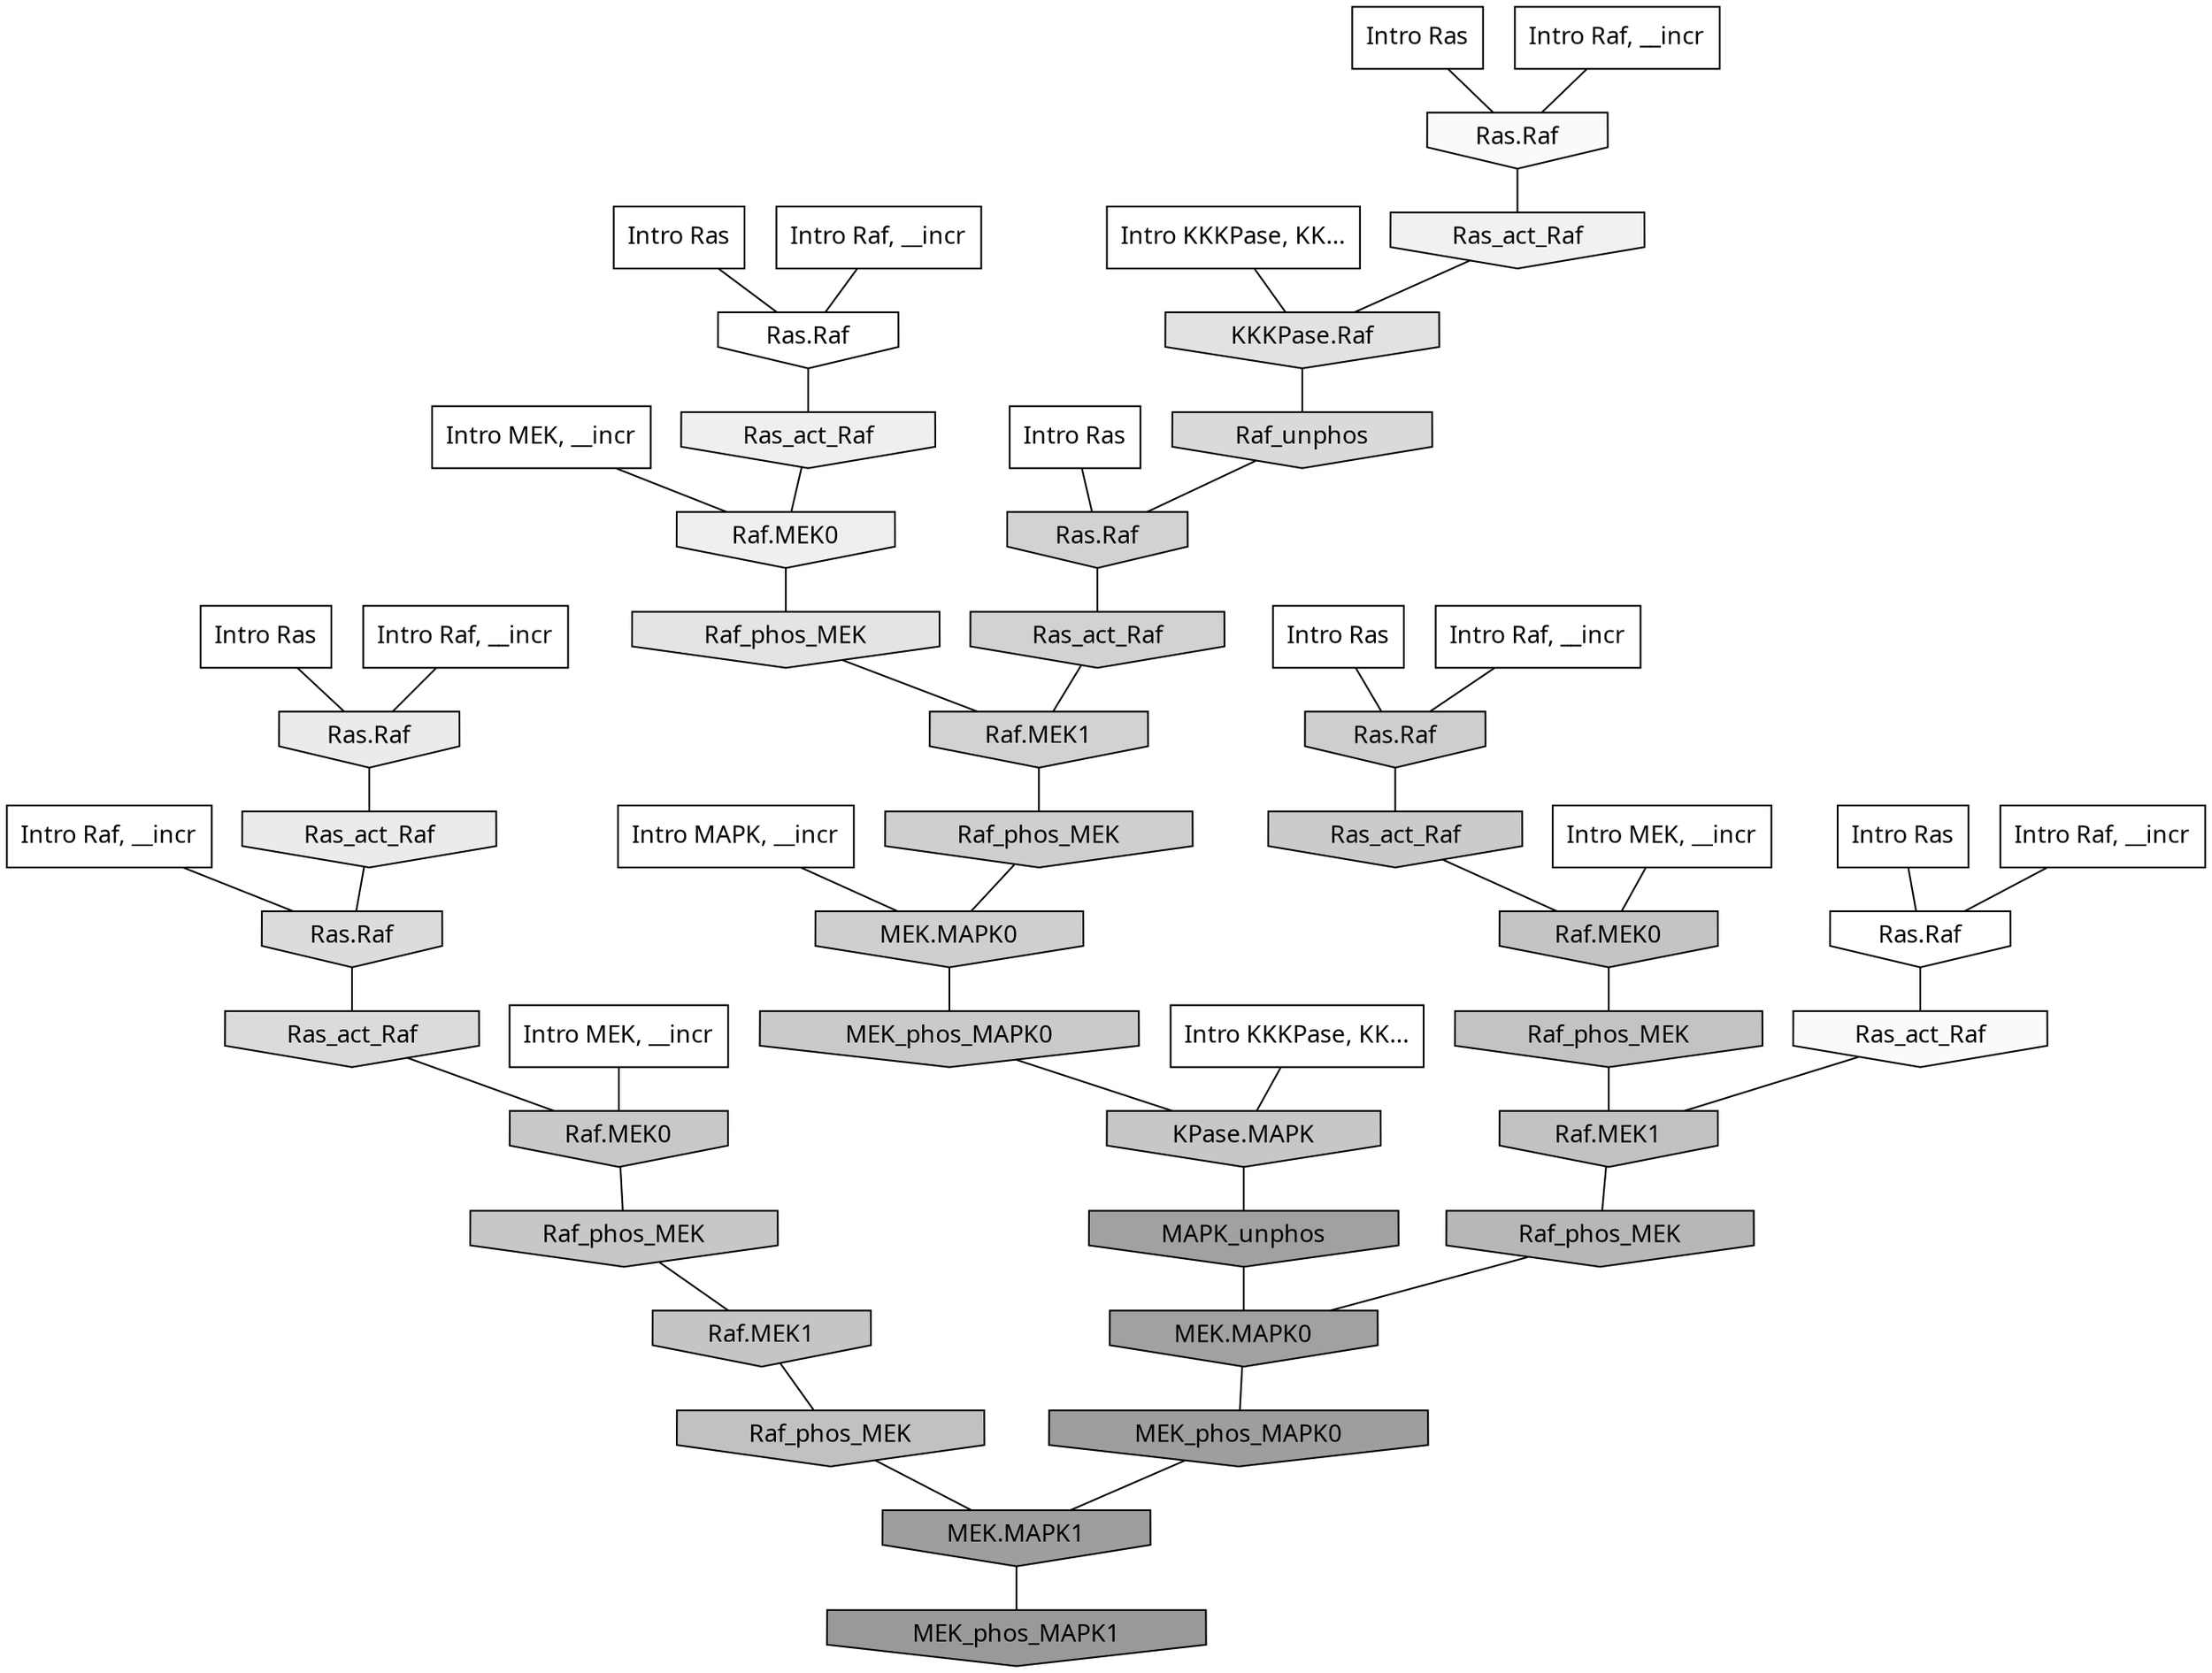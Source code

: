 digraph G{
  rankdir="TB";
  ranksep=0.30;
  node [fontname="CMU Serif"];
  edge [fontname="CMU Serif"];
  
  8 [label="Intro Ras", shape=rectangle, style=filled, fillcolor="0.000 0.000 1.000"]
  
  17 [label="Intro Ras", shape=rectangle, style=filled, fillcolor="0.000 0.000 1.000"]
  
  32 [label="Intro Ras", shape=rectangle, style=filled, fillcolor="0.000 0.000 1.000"]
  
  46 [label="Intro Ras", shape=rectangle, style=filled, fillcolor="0.000 0.000 1.000"]
  
  86 [label="Intro Ras", shape=rectangle, style=filled, fillcolor="0.000 0.000 1.000"]
  
  90 [label="Intro Ras", shape=rectangle, style=filled, fillcolor="0.000 0.000 1.000"]
  
  141 [label="Intro Raf, __incr", shape=rectangle, style=filled, fillcolor="0.000 0.000 1.000"]
  
  162 [label="Intro Raf, __incr", shape=rectangle, style=filled, fillcolor="0.000 0.000 1.000"]
  
  227 [label="Intro Raf, __incr", shape=rectangle, style=filled, fillcolor="0.000 0.000 1.000"]
  
  256 [label="Intro Raf, __incr", shape=rectangle, style=filled, fillcolor="0.000 0.000 1.000"]
  
  853 [label="Intro Raf, __incr", shape=rectangle, style=filled, fillcolor="0.000 0.000 1.000"]
  
  1086 [label="Intro Raf, __incr", shape=rectangle, style=filled, fillcolor="0.000 0.000 1.000"]
  
  1364 [label="Intro MEK, __incr", shape=rectangle, style=filled, fillcolor="0.000 0.000 1.000"]
  
  1416 [label="Intro MEK, __incr", shape=rectangle, style=filled, fillcolor="0.000 0.000 1.000"]
  
  1827 [label="Intro MEK, __incr", shape=rectangle, style=filled, fillcolor="0.000 0.000 1.000"]
  
  2625 [label="Intro MAPK, __incr", shape=rectangle, style=filled, fillcolor="0.000 0.000 1.000"]
  
  3123 [label="Intro KKKPase, KK...", shape=rectangle, style=filled, fillcolor="0.000 0.000 1.000"]
  
  3131 [label="Intro KKKPase, KK...", shape=rectangle, style=filled, fillcolor="0.000 0.000 1.000"]
  
  3244 [label="Ras.Raf", shape=invhouse, style=filled, fillcolor="0.000 0.000 1.000"]
  
  3251 [label="Ras.Raf", shape=invhouse, style=filled, fillcolor="0.000 0.000 1.000"]
  
  3519 [label="Ras_act_Raf", shape=invhouse, style=filled, fillcolor="0.000 0.000 0.978"]
  
  3521 [label="Ras.Raf", shape=invhouse, style=filled, fillcolor="0.000 0.000 0.978"]
  
  4140 [label="Ras_act_Raf", shape=invhouse, style=filled, fillcolor="0.000 0.000 0.945"]
  
  4313 [label="Ras_act_Raf", shape=invhouse, style=filled, fillcolor="0.000 0.000 0.936"]
  
  4315 [label="Raf.MEK0", shape=invhouse, style=filled, fillcolor="0.000 0.000 0.936"]
  
  4685 [label="Ras.Raf", shape=invhouse, style=filled, fillcolor="0.000 0.000 0.921"]
  
  4763 [label="Ras_act_Raf", shape=invhouse, style=filled, fillcolor="0.000 0.000 0.918"]
  
  5444 [label="Raf_phos_MEK", shape=invhouse, style=filled, fillcolor="0.000 0.000 0.892"]
  
  5629 [label="KKKPase.Raf", shape=invhouse, style=filled, fillcolor="0.000 0.000 0.884"]
  
  6257 [label="Ras.Raf", shape=invhouse, style=filled, fillcolor="0.000 0.000 0.863"]
  
  6459 [label="Ras_act_Raf", shape=invhouse, style=filled, fillcolor="0.000 0.000 0.858"]
  
  6684 [label="Raf_unphos", shape=invhouse, style=filled, fillcolor="0.000 0.000 0.852"]
  
  8051 [label="Ras.Raf", shape=invhouse, style=filled, fillcolor="0.000 0.000 0.822"]
  
  8083 [label="Ras_act_Raf", shape=invhouse, style=filled, fillcolor="0.000 0.000 0.822"]
  
  8088 [label="Raf.MEK1", shape=invhouse, style=filled, fillcolor="0.000 0.000 0.822"]
  
  8565 [label="Raf_phos_MEK", shape=invhouse, style=filled, fillcolor="0.000 0.000 0.812"]
  
  8567 [label="MEK.MAPK0", shape=invhouse, style=filled, fillcolor="0.000 0.000 0.812"]
  
  8909 [label="Ras.Raf", shape=invhouse, style=filled, fillcolor="0.000 0.000 0.806"]
  
  9659 [label="Ras_act_Raf", shape=invhouse, style=filled, fillcolor="0.000 0.000 0.794"]
  
  9966 [label="MEK_phos_MAPK0", shape=invhouse, style=filled, fillcolor="0.000 0.000 0.790"]
  
  10445 [label="Raf.MEK0", shape=invhouse, style=filled, fillcolor="0.000 0.000 0.783"]
  
  10571 [label="KPase.MAPK", shape=invhouse, style=filled, fillcolor="0.000 0.000 0.781"]
  
  10643 [label="Raf_phos_MEK", shape=invhouse, style=filled, fillcolor="0.000 0.000 0.780"]
  
  11377 [label="Raf.MEK1", shape=invhouse, style=filled, fillcolor="0.000 0.000 0.771"]
  
  11789 [label="Raf.MEK0", shape=invhouse, style=filled, fillcolor="0.000 0.000 0.766"]
  
  11926 [label="Raf_phos_MEK", shape=invhouse, style=filled, fillcolor="0.000 0.000 0.764"]
  
  12202 [label="Raf.MEK1", shape=invhouse, style=filled, fillcolor="0.000 0.000 0.761"]
  
  12781 [label="Raf_phos_MEK", shape=invhouse, style=filled, fillcolor="0.000 0.000 0.755"]
  
  16385 [label="Raf_phos_MEK", shape=invhouse, style=filled, fillcolor="0.000 0.000 0.716"]
  
  19662 [label="MAPK_unphos", shape=invhouse, style=filled, fillcolor="0.000 0.000 0.632"]
  
  19663 [label="MEK.MAPK0", shape=invhouse, style=filled, fillcolor="0.000 0.000 0.632"]
  
  20024 [label="MEK_phos_MAPK0", shape=invhouse, style=filled, fillcolor="0.000 0.000 0.619"]
  
  20029 [label="MEK.MAPK1", shape=invhouse, style=filled, fillcolor="0.000 0.000 0.619"]
  
  20576 [label="MEK_phos_MAPK1", shape=invhouse, style=filled, fillcolor="0.000 0.000 0.600"]
  
  
  20029 -> 20576 [dir=none, color="0.000 0.000 0.000"] 
  20024 -> 20029 [dir=none, color="0.000 0.000 0.000"] 
  19663 -> 20024 [dir=none, color="0.000 0.000 0.000"] 
  19662 -> 19663 [dir=none, color="0.000 0.000 0.000"] 
  16385 -> 19663 [dir=none, color="0.000 0.000 0.000"] 
  12781 -> 20029 [dir=none, color="0.000 0.000 0.000"] 
  12202 -> 16385 [dir=none, color="0.000 0.000 0.000"] 
  11926 -> 12202 [dir=none, color="0.000 0.000 0.000"] 
  11789 -> 11926 [dir=none, color="0.000 0.000 0.000"] 
  11377 -> 12781 [dir=none, color="0.000 0.000 0.000"] 
  10643 -> 11377 [dir=none, color="0.000 0.000 0.000"] 
  10571 -> 19662 [dir=none, color="0.000 0.000 0.000"] 
  10445 -> 10643 [dir=none, color="0.000 0.000 0.000"] 
  9966 -> 10571 [dir=none, color="0.000 0.000 0.000"] 
  9659 -> 11789 [dir=none, color="0.000 0.000 0.000"] 
  8909 -> 9659 [dir=none, color="0.000 0.000 0.000"] 
  8567 -> 9966 [dir=none, color="0.000 0.000 0.000"] 
  8565 -> 8567 [dir=none, color="0.000 0.000 0.000"] 
  8088 -> 8565 [dir=none, color="0.000 0.000 0.000"] 
  8083 -> 8088 [dir=none, color="0.000 0.000 0.000"] 
  8051 -> 8083 [dir=none, color="0.000 0.000 0.000"] 
  6684 -> 8051 [dir=none, color="0.000 0.000 0.000"] 
  6459 -> 10445 [dir=none, color="0.000 0.000 0.000"] 
  6257 -> 6459 [dir=none, color="0.000 0.000 0.000"] 
  5629 -> 6684 [dir=none, color="0.000 0.000 0.000"] 
  5444 -> 8088 [dir=none, color="0.000 0.000 0.000"] 
  4763 -> 6257 [dir=none, color="0.000 0.000 0.000"] 
  4685 -> 4763 [dir=none, color="0.000 0.000 0.000"] 
  4315 -> 5444 [dir=none, color="0.000 0.000 0.000"] 
  4313 -> 4315 [dir=none, color="0.000 0.000 0.000"] 
  4140 -> 5629 [dir=none, color="0.000 0.000 0.000"] 
  3521 -> 4140 [dir=none, color="0.000 0.000 0.000"] 
  3519 -> 12202 [dir=none, color="0.000 0.000 0.000"] 
  3251 -> 3519 [dir=none, color="0.000 0.000 0.000"] 
  3244 -> 4313 [dir=none, color="0.000 0.000 0.000"] 
  3131 -> 5629 [dir=none, color="0.000 0.000 0.000"] 
  3123 -> 10571 [dir=none, color="0.000 0.000 0.000"] 
  2625 -> 8567 [dir=none, color="0.000 0.000 0.000"] 
  1827 -> 4315 [dir=none, color="0.000 0.000 0.000"] 
  1416 -> 10445 [dir=none, color="0.000 0.000 0.000"] 
  1364 -> 11789 [dir=none, color="0.000 0.000 0.000"] 
  1086 -> 3244 [dir=none, color="0.000 0.000 0.000"] 
  853 -> 3521 [dir=none, color="0.000 0.000 0.000"] 
  256 -> 4685 [dir=none, color="0.000 0.000 0.000"] 
  227 -> 8909 [dir=none, color="0.000 0.000 0.000"] 
  162 -> 6257 [dir=none, color="0.000 0.000 0.000"] 
  141 -> 3251 [dir=none, color="0.000 0.000 0.000"] 
  90 -> 4685 [dir=none, color="0.000 0.000 0.000"] 
  86 -> 3244 [dir=none, color="0.000 0.000 0.000"] 
  46 -> 3251 [dir=none, color="0.000 0.000 0.000"] 
  32 -> 3521 [dir=none, color="0.000 0.000 0.000"] 
  17 -> 8051 [dir=none, color="0.000 0.000 0.000"] 
  8 -> 8909 [dir=none, color="0.000 0.000 0.000"] 
  
  }
